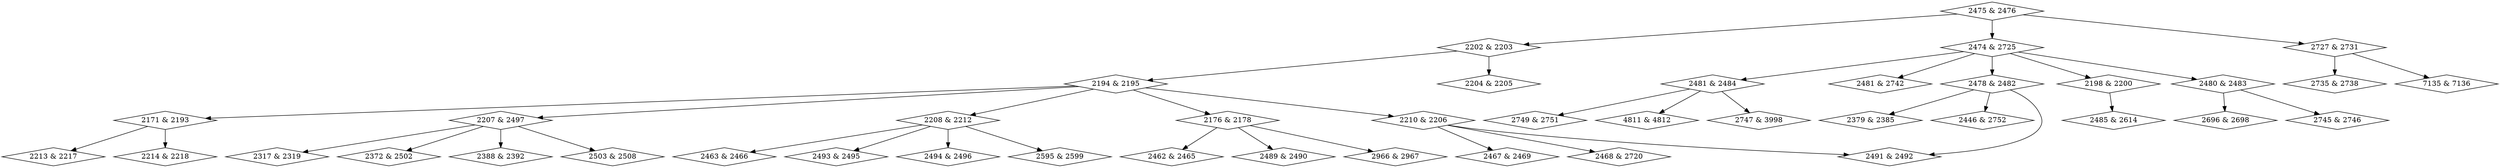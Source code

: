 digraph {
0 [label = "2171 & 2193", shape = diamond];
1 [label = "2176 & 2178", shape = diamond];
2 [label = "2210 & 2206", shape = diamond];
3 [label = "2194 & 2195", shape = diamond];
4 [label = "2198 & 2200", shape = diamond];
5 [label = "2202 & 2203", shape = diamond];
6 [label = "2204 & 2205", shape = diamond];
7 [label = "2207 & 2497", shape = diamond];
8 [label = "2208 & 2212", shape = diamond];
9 [label = "2213 & 2217", shape = diamond];
10 [label = "2214 & 2218", shape = diamond];
11 [label = "2317 & 2319", shape = diamond];
12 [label = "2372 & 2502", shape = diamond];
13 [label = "2379 & 2385", shape = diamond];
14 [label = "2388 & 2392", shape = diamond];
15 [label = "2446 & 2752", shape = diamond];
16 [label = "2462 & 2465", shape = diamond];
17 [label = "2463 & 2466", shape = diamond];
18 [label = "2467 & 2469", shape = diamond];
19 [label = "2468 & 2720", shape = diamond];
20 [label = "2474 & 2725", shape = diamond];
21 [label = "2475 & 2476", shape = diamond];
22 [label = "2478 & 2482", shape = diamond];
23 [label = "2480 & 2483", shape = diamond];
24 [label = "2481 & 2484", shape = diamond];
25 [label = "2481 & 2742", shape = diamond];
26 [label = "2485 & 2614", shape = diamond];
27 [label = "2489 & 2490", shape = diamond];
28 [label = "2491 & 2492", shape = diamond];
29 [label = "2493 & 2495", shape = diamond];
30 [label = "2494 & 2496", shape = diamond];
31 [label = "2503 & 2508", shape = diamond];
32 [label = "2595 & 2599", shape = diamond];
33 [label = "2696 & 2698", shape = diamond];
34 [label = "2727 & 2731", shape = diamond];
35 [label = "2735 & 2738", shape = diamond];
36 [label = "2745 & 2746", shape = diamond];
37 [label = "2747 & 3998", shape = diamond];
38 [label = "2749 & 2751", shape = diamond];
39 [label = "2966 & 2967", shape = diamond];
40 [label = "4811 & 4812", shape = diamond];
41 [label = "7135 & 7136", shape = diamond];
0->9;
0->10;
1->16;
1->27;
1->39;
2->18;
2->19;
2->28;
3->0;
3->1;
3->2;
3->7;
3->8;
4->26;
5->3;
5->6;
7->11;
7->12;
7->14;
7->31;
8->17;
8->29;
8->30;
8->32;
20->4;
20->22;
20->23;
20->24;
20->25;
21->5;
21->20;
21->34;
22->13;
22->15;
22->28;
23->33;
23->36;
24->37;
24->38;
24->40;
34->35;
34->41;
}
